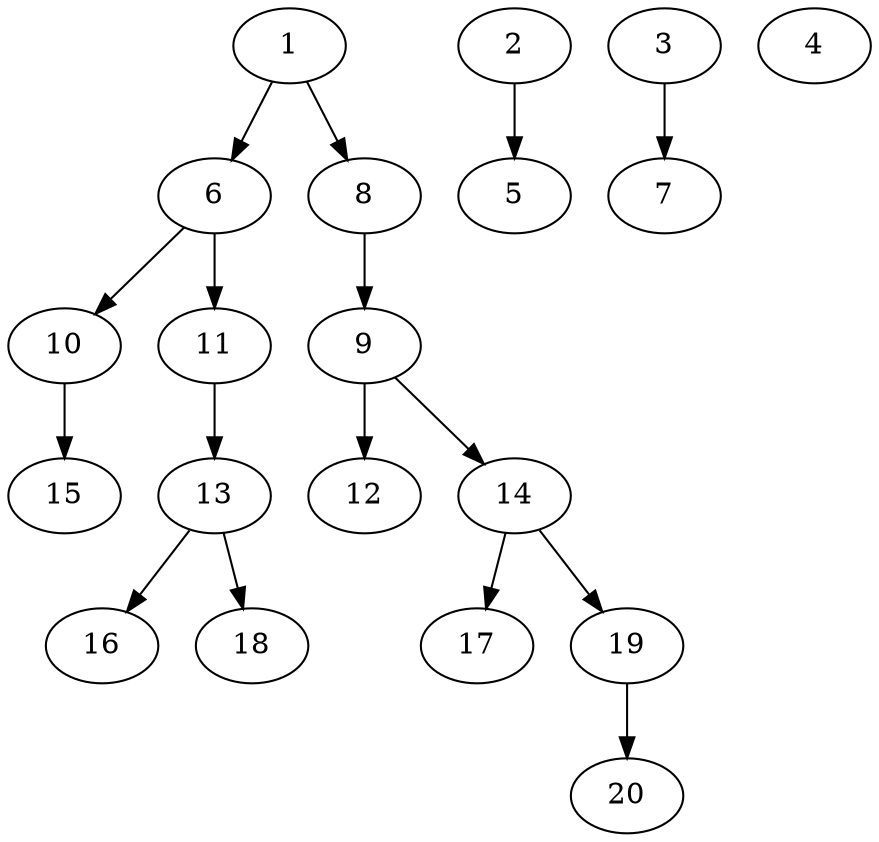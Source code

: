 // DAG (tier=1-easy, mode=data, n=20, ccr=0.323, fat=0.481, density=0.250, regular=0.606, jump=0.093, mindata=1048576, maxdata=8388608)
// DAG automatically generated by daggen at Sun Aug 24 16:33:33 2025
// /home/ermia/Project/Environments/daggen/bin/daggen --dot --ccr 0.323 --fat 0.481 --regular 0.606 --density 0.250 --jump 0.093 --mindata 1048576 --maxdata 8388608 -n 20 
digraph G {
  1 [size="772077092573672", alpha="0.09", expect_size="386038546286836"]
  1 -> 6 [size ="49208279171072"]
  1 -> 8 [size ="49208279171072"]
  2 [size="274246777056454560", alpha="0.15", expect_size="137123388528227280"]
  2 -> 5 [size ="137322486038528"]
  3 [size="595856262851392640", alpha="0.03", expect_size="297928131425696320"]
  3 -> 7 [size ="232445777543168"]
  4 [size="7105755146347383", alpha="0.14", expect_size="3552877573173691"]
  5 [size="516238715573392900096", alpha="0.06", expect_size="258119357786696450048"]
  6 [size="3880649649587656", alpha="0.09", expect_size="1940324824793828"]
  6 -> 10 [size ="327470318354432"]
  6 -> 11 [size ="327470318354432"]
  7 [size="7472757727412575", alpha="0.15", expect_size="3736378863706287"]
  8 [size="17762256647574519808", alpha="0.08", expect_size="8881128323787259904"]
  8 -> 9 [size ="54461393272832"]
  9 [size="215683167800763584", alpha="0.07", expect_size="107841583900381792"]
  9 -> 12 [size ="499429668814848"]
  9 -> 14 [size ="499429668814848"]
  10 [size="231464686684957835264", alpha="0.06", expect_size="115732343342478917632"]
  10 -> 15 [size ="301587369033728"]
  11 [size="500003541676483149824", alpha="0.07", expect_size="250001770838241574912"]
  11 -> 13 [size ="503970799812608"]
  12 [size="42951485436198912000", alpha="0.06", expect_size="21475742718099456000"]
  13 [size="62573042597040750592", alpha="0.03", expect_size="31286521298520375296"]
  13 -> 16 [size ="126090248978432"]
  13 -> 18 [size ="126090248978432"]
  14 [size="2421338905335988", alpha="0.16", expect_size="1210669452667994"]
  14 -> 17 [size ="78804470988800"]
  14 -> 19 [size ="78804470988800"]
  15 [size="468573973116250", alpha="0.04", expect_size="234286986558125"]
  16 [size="426071013061573440", alpha="0.10", expect_size="213035506530786720"]
  17 [size="10334770200672876", alpha="0.08", expect_size="5167385100336438"]
  18 [size="113555405368182439936", alpha="0.09", expect_size="56777702684091219968"]
  19 [size="76743952039936000000", alpha="0.15", expect_size="38371976019968000000"]
  19 -> 20 [size ="144472801280000"]
  20 [size="129237462436047088", alpha="0.12", expect_size="64618731218023544"]
}